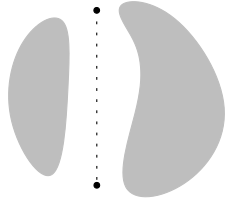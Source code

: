<?xml version="1.0"?>
<!DOCTYPE ipe SYSTEM "ipe.dtd">
<ipe version="70218" creator="Ipe 7.2.30">
<info created="D:20250603052132" modified="D:20250603061326"/>
<ipestyle name="basic">
<symbol name="arrow/arc(spx)">
<path stroke="sym-stroke" fill="sym-stroke" pen="sym-pen">
0 0 m
-1 0.333 l
-1 -0.333 l
h
</path>
</symbol>
<symbol name="arrow/farc(spx)">
<path stroke="sym-stroke" fill="white" pen="sym-pen">
0 0 m
-1 0.333 l
-1 -0.333 l
h
</path>
</symbol>
<symbol name="arrow/ptarc(spx)">
<path stroke="sym-stroke" fill="sym-stroke" pen="sym-pen">
0 0 m
-1 0.333 l
-0.8 0 l
-1 -0.333 l
h
</path>
</symbol>
<symbol name="arrow/fptarc(spx)">
<path stroke="sym-stroke" fill="white" pen="sym-pen">
0 0 m
-1 0.333 l
-0.8 0 l
-1 -0.333 l
h
</path>
</symbol>
<symbol name="mark/circle(sx)" transformations="translations">
<path fill="sym-stroke">
0.6 0 0 0.6 0 0 e
0.4 0 0 0.4 0 0 e
</path>
</symbol>
<symbol name="mark/disk(sx)" transformations="translations">
<path fill="sym-stroke">
0.6 0 0 0.6 0 0 e
</path>
</symbol>
<symbol name="mark/fdisk(sfx)" transformations="translations">
<group>
<path fill="sym-fill">
0.5 0 0 0.5 0 0 e
</path>
<path fill="sym-stroke" fillrule="eofill">
0.6 0 0 0.6 0 0 e
0.4 0 0 0.4 0 0 e
</path>
</group>
</symbol>
<symbol name="mark/box(sx)" transformations="translations">
<path fill="sym-stroke" fillrule="eofill">
-0.6 -0.6 m
0.6 -0.6 l
0.6 0.6 l
-0.6 0.6 l
h
-0.4 -0.4 m
0.4 -0.4 l
0.4 0.4 l
-0.4 0.4 l
h
</path>
</symbol>
<symbol name="mark/square(sx)" transformations="translations">
<path fill="sym-stroke">
-0.6 -0.6 m
0.6 -0.6 l
0.6 0.6 l
-0.6 0.6 l
h
</path>
</symbol>
<symbol name="mark/fsquare(sfx)" transformations="translations">
<group>
<path fill="sym-fill">
-0.5 -0.5 m
0.5 -0.5 l
0.5 0.5 l
-0.5 0.5 l
h
</path>
<path fill="sym-stroke" fillrule="eofill">
-0.6 -0.6 m
0.6 -0.6 l
0.6 0.6 l
-0.6 0.6 l
h
-0.4 -0.4 m
0.4 -0.4 l
0.4 0.4 l
-0.4 0.4 l
h
</path>
</group>
</symbol>
<symbol name="mark/cross(sx)" transformations="translations">
<group>
<path fill="sym-stroke">
-0.43 -0.57 m
0.57 0.43 l
0.43 0.57 l
-0.57 -0.43 l
h
</path>
<path fill="sym-stroke">
-0.43 0.57 m
0.57 -0.43 l
0.43 -0.57 l
-0.57 0.43 l
h
</path>
</group>
</symbol>
<symbol name="arrow/fnormal(spx)">
<path stroke="sym-stroke" fill="white" pen="sym-pen">
0 0 m
-1 0.333 l
-1 -0.333 l
h
</path>
</symbol>
<symbol name="arrow/pointed(spx)">
<path stroke="sym-stroke" fill="sym-stroke" pen="sym-pen">
0 0 m
-1 0.333 l
-0.8 0 l
-1 -0.333 l
h
</path>
</symbol>
<symbol name="arrow/fpointed(spx)">
<path stroke="sym-stroke" fill="white" pen="sym-pen">
0 0 m
-1 0.333 l
-0.8 0 l
-1 -0.333 l
h
</path>
</symbol>
<symbol name="arrow/linear(spx)">
<path stroke="sym-stroke" pen="sym-pen">
-1 0.333 m
0 0 l
-1 -0.333 l
</path>
</symbol>
<symbol name="arrow/fdouble(spx)">
<path stroke="sym-stroke" fill="white" pen="sym-pen">
0 0 m
-1 0.333 l
-1 -0.333 l
h
-1 0 m
-2 0.333 l
-2 -0.333 l
h
</path>
</symbol>
<symbol name="arrow/double(spx)">
<path stroke="sym-stroke" fill="sym-stroke" pen="sym-pen">
0 0 m
-1 0.333 l
-1 -0.333 l
h
-1 0 m
-2 0.333 l
-2 -0.333 l
h
</path>
</symbol>
<symbol name="arrow/mid-normal(spx)">
<path stroke="sym-stroke" fill="sym-stroke" pen="sym-pen">
0.5 0 m
-0.5 0.333 l
-0.5 -0.333 l
h
</path>
</symbol>
<symbol name="arrow/mid-fnormal(spx)">
<path stroke="sym-stroke" fill="white" pen="sym-pen">
0.5 0 m
-0.5 0.333 l
-0.5 -0.333 l
h
</path>
</symbol>
<symbol name="arrow/mid-pointed(spx)">
<path stroke="sym-stroke" fill="sym-stroke" pen="sym-pen">
0.5 0 m
-0.5 0.333 l
-0.3 0 l
-0.5 -0.333 l
h
</path>
</symbol>
<symbol name="arrow/mid-fpointed(spx)">
<path stroke="sym-stroke" fill="white" pen="sym-pen">
0.5 0 m
-0.5 0.333 l
-0.3 0 l
-0.5 -0.333 l
h
</path>
</symbol>
<symbol name="arrow/mid-double(spx)">
<path stroke="sym-stroke" fill="sym-stroke" pen="sym-pen">
1 0 m
0 0.333 l
0 -0.333 l
h
0 0 m
-1 0.333 l
-1 -0.333 l
h
</path>
</symbol>
<symbol name="arrow/mid-fdouble(spx)">
<path stroke="sym-stroke" fill="white" pen="sym-pen">
1 0 m
0 0.333 l
0 -0.333 l
h
0 0 m
-1 0.333 l
-1 -0.333 l
h
</path>
</symbol>
<anglesize name="22.5 deg" value="22.5"/>
<anglesize name="30 deg" value="30"/>
<anglesize name="45 deg" value="45"/>
<anglesize name="60 deg" value="60"/>
<anglesize name="90 deg" value="90"/>
<arrowsize name="large" value="10"/>
<arrowsize name="small" value="5"/>
<arrowsize name="tiny" value="3"/>
<color name="blue" value="0 0 1"/>
<color name="brown" value="0.647 0.165 0.165"/>
<color name="darkblue" value="0 0 0.545"/>
<color name="darkcyan" value="0 0.545 0.545"/>
<color name="darkgray" value="0.663"/>
<color name="darkgreen" value="0 0.392 0"/>
<color name="darkmagenta" value="0.545 0 0.545"/>
<color name="darkorange" value="1 0.549 0"/>
<color name="darkred" value="0.545 0 0"/>
<color name="gold" value="1 0.843 0"/>
<color name="gray" value="0.745"/>
<color name="green" value="0 1 0"/>
<color name="lightblue" value="0.678 0.847 0.902"/>
<color name="lightcyan" value="0.878 1 1"/>
<color name="lightgray" value="0.827"/>
<color name="lightgreen" value="0.565 0.933 0.565"/>
<color name="lightyellow" value="1 1 0.878"/>
<color name="navy" value="0 0 0.502"/>
<color name="orange" value="1 0.647 0"/>
<color name="pink" value="1 0.753 0.796"/>
<color name="purple" value="0.627 0.125 0.941"/>
<color name="red" value="1 0 0"/>
<color name="seagreen" value="0.18 0.545 0.341"/>
<color name="turquoise" value="0.251 0.878 0.816"/>
<color name="violet" value="0.933 0.51 0.933"/>
<color name="yellow" value="1 1 0"/>
<dashstyle name="dash dot dotted" value="[4 2 1 2 1 2] 0"/>
<dashstyle name="dash dotted" value="[4 2 1 2] 0"/>
<dashstyle name="dashed" value="[4] 0"/>
<dashstyle name="dotted" value="[1 3] 0"/>
<gridsize name="10 pts (~3.5 mm)" value="10"/>
<gridsize name="14 pts (~5 mm)" value="14"/>
<gridsize name="16 pts (~6 mm)" value="16"/>
<gridsize name="20 pts (~7 mm)" value="20"/>
<gridsize name="28 pts (~10 mm)" value="28"/>
<gridsize name="32 pts (~12 mm)" value="32"/>
<gridsize name="4 pts" value="4"/>
<gridsize name="56 pts (~20 mm)" value="56"/>
<gridsize name="8 pts (~3 mm)" value="8"/>
<opacity name="10%" value="0.1"/>
<opacity name="30%" value="0.3"/>
<opacity name="50%" value="0.5"/>
<opacity name="75%" value="0.75"/>
<pen name="fat" value="1.2"/>
<pen name="heavier" value="0.8"/>
<pen name="ultrafat" value="2"/>
<symbolsize name="large" value="5"/>
<symbolsize name="small" value="2"/>
<symbolsize name="tiny" value="1.1"/>
<textsize name="Huge" value="\Huge"/>
<textsize name="LARGE" value="\LARGE"/>
<textsize name="Large" value="\Large"/>
<textsize name="footnote" value="\footnotesize"/>
<textsize name="huge" value="\huge"/>
<textsize name="large" value="\large"/>
<textsize name="script" value="\scriptsize"/>
<textsize name="small" value="\small"/>
<textsize name="tiny" value="\tiny"/>
<textstyle name="center" begin="\begin{center}" end="\end{center}"/>
<textstyle name="item" begin="\begin{itemize}\item{}" end="\end{itemize}"/>
<textstyle name="itemize" begin="\begin{itemize}" end="\end{itemize}"/>
<tiling name="falling" angle="-60" step="4" width="1"/>
<tiling name="rising" angle="30" step="4" width="1"/>
</ipestyle>
<page>
<layer name="alpha"/>
<layer name="gamma"/>
<layer name="beta"/>
<layer name="delta"/>
<layer name="epsilon"/>
<view layers="alpha gamma" active="gamma"/>
<view layers="alpha gamma beta" active="gamma"/>
<view layers="alpha beta delta" active="alpha"/>
<view layers="alpha beta delta epsilon" active="alpha"/>
<path layer="alpha" stroke="black" fill="black" dash="dotted">
58.2679 95.4824 m
58.3048 32.5109 l
</path>
<path layer="delta" stroke="gray" fill="gray">
37.6716 79.8723 m
58.2679 95.4825 l
</path>
<path stroke="gray" fill="gray">
79.8531 89.0574 m
58.2679 95.4825 l
</path>
<path stroke="gray" fill="gray">
84.0197 61.6971 m
58.3048 32.5109 l
</path>
<path stroke="gray" fill="gray">
58.3048 32.5109 m
39.7631 44.5588 l
</path>
<path stroke="gray" fill="gray">
58.3048 32.5109 m
78.7189 38.2142 l
</path>
<path stroke="gray" fill="gray">
77.4695 46.2547 m
58.2679 95.4825
58.2679 95.4825 c
</path>
<path layer="beta" stroke="seagreen" fill="seagreen">
76.5402 40.8337 m
34.1816 51.0465 l
</path>
<path stroke="seagreen" fill="seagreen">
35.7414 69.0421 m
82.6597 88.615 l
</path>
<path stroke="seagreen" fill="seagreen">
85.6024 62.0221 m
36.0985 63.1638 l
</path>
<path stroke="seagreen" fill="seagreen">
80.3169 66.2141 m
38.6876 75.7232 l
</path>
<path layer="delta" matrix="1 0 0 1 1.88921 -1.65574" stroke="darkgray" fill="darkgray">
69.5102 64.3599
87.127 51.0021
104.407 69.708
90.4777 76.8881
79.1754 77.2656
75.2623 71.7261 u
</path>
<path matrix="1 0 0 1 2.95094 -5.51834" stroke="gray" fill="gray">
69.4072 42.6015
72.4319 51.8962
77.2144 53.7572
87.7798 48.3779
73.1914 35.2366 u
</path>
<path matrix="0.391955 -0.919984 0.919984 0.391955 -31.527 69.6745" stroke="gray" fill="gray">
37.3749 58.492
42.2307 48.0158
58.9512 59.4954
42.2668 58.4488 u
</path>
<path matrix="1 0 0 1 -10.1946 -1.58724" stroke="darkgray" fill="darkgray">
57.0359 79.228
39.1124 88.3538
37.196 65.5649
44.7503 61.2315
55.6521 64.2354 u
</path>
<path layer="gamma" stroke="gray" fill="gray">
49.1293 97.86
29.8002 87.8964
22.6545 55.7834
45.3917 22.7654
48.2283 71.286 u
</path>
<path matrix="1 0 0 1 0.58342 0.261939" stroke="gray" fill="gray">
71.2306 85.4985
60.6504 99.6457
85.8468 98.7115
111.218 58.2197
90.751 28.6654
61.1984 24.9082
73.2922 61.6918
74.0407 75.6789 u
</path>
<path layer="alpha" matrix="1 0 0 1 8.93772 3.04307" stroke="black" fill="black">
1.02737 0 0 1.02737 49.3302 92.4394 e
</path>
<path matrix="1 0 0 1 8.97456 -59.9285" stroke="black" fill="black">
1.02737 0 0 1.02737 49.3302 92.4394 e
</path>
<path layer="delta" matrix="1 0 0 1 0.920029 -1.19795" stroke="darkgray" fill="darkgray">
76.6475 88.7214
72.6319 79.3332
87.8162 80.8616
85.2864 95.6307
73.1689 96.4035 u
</path>
<path layer="epsilon" fill="turquoise" opacity="10%" stroke-opacity="opaque">
59.1526 94.2782
21.1894 83.6935
25.2241 64.8187
32.3734 59.1663
59.3001 55.5173
95.4526 50.4922
107.039 70.2623
89.6951 99.58 u
</path>
<path layer="alpha" stroke="gray" fill="0.208 0.518 0.894">
63.4579 81.3994 m
63.4579 81.3994 l
</path>
<path layer="epsilon" fill="gold" opacity="10%">
59.6954 54.2666
95.659 45.4131
86.332 29.6377
51.0284 33.7623
25.2867 50.7265
32.3734 59.1663 u
</path>
</page>
</ipe>
